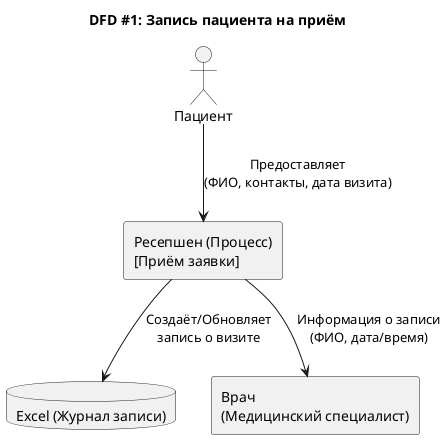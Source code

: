 @startuml

title DFD #1: Запись пациента на приём

actor "Пациент" as Patient
rectangle "Ресепшен (Процесс)\n[Приём заявки]" as Reception
database "Excel (Журнал записи)" as Excel_Journal
rectangle "Врач\n(Медицинский специалист)" as Doctor

' Поток данных от пациента к ресепшен
Patient --> Reception: Предоставляет\n(ФИО, контакты, дата визита)

' Ресепшен заносит эти данные в Excel
Reception --> Excel_Journal: Создаёт/Обновляет\nзапись о визите

' Ресепшен или система затем передаёт информацию врачу (для расписания)
Reception --> Doctor: Информация о записи\n(ФИО, дата/время)
@enduml